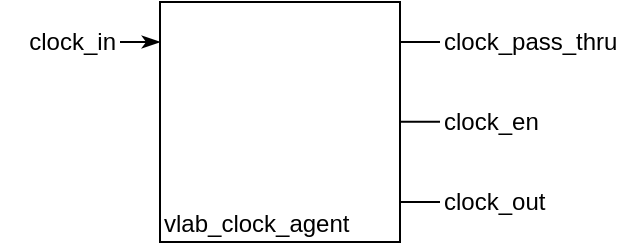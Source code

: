<mxfile version="24.2.8" type="device">
  <diagram name="Page-1" id="jbVJIX1XXU8y7hbOP8EC">
    <mxGraphModel dx="683" dy="295" grid="1" gridSize="10" guides="1" tooltips="1" connect="1" arrows="1" fold="1" page="1" pageScale="1" pageWidth="850" pageHeight="1100" math="0" shadow="0">
      <root>
        <mxCell id="0" />
        <mxCell id="1" parent="0" />
        <mxCell id="3wWM3Kf5nyHWa91ICXlx-1" value="&lt;div&gt;vlab_clock_agent&lt;/div&gt;" style="rounded=0;whiteSpace=wrap;html=1;align=left;verticalAlign=bottom;" parent="1" vertex="1">
          <mxGeometry x="360" y="120" width="120" height="120" as="geometry" />
        </mxCell>
        <mxCell id="3wWM3Kf5nyHWa91ICXlx-2" value="" style="endArrow=none;html=1;rounded=0;entryX=1.001;entryY=0.167;entryDx=0;entryDy=0;entryPerimeter=0;snapToPoint=1;" parent="1" target="3wWM3Kf5nyHWa91ICXlx-1" edge="1">
          <mxGeometry width="50" height="50" relative="1" as="geometry">
            <mxPoint x="500" y="140" as="sourcePoint" />
            <mxPoint x="450" y="240" as="targetPoint" />
          </mxGeometry>
        </mxCell>
        <mxCell id="h24HJ43EZz5RD0Rp6nOz-1" value="" style="endArrow=none;html=1;rounded=0;entryX=1.001;entryY=0.167;entryDx=0;entryDy=0;entryPerimeter=0;snapToPoint=1;" parent="1" edge="1">
          <mxGeometry width="50" height="50" relative="1" as="geometry">
            <mxPoint x="500" y="179.89" as="sourcePoint" />
            <mxPoint x="480" y="179.89" as="targetPoint" />
          </mxGeometry>
        </mxCell>
        <mxCell id="h24HJ43EZz5RD0Rp6nOz-2" value="" style="endArrow=none;html=1;rounded=0;entryX=1.001;entryY=0.167;entryDx=0;entryDy=0;entryPerimeter=0;snapToPoint=1;" parent="1" edge="1">
          <mxGeometry width="50" height="50" relative="1" as="geometry">
            <mxPoint x="500" y="220" as="sourcePoint" />
            <mxPoint x="480" y="220" as="targetPoint" />
          </mxGeometry>
        </mxCell>
        <mxCell id="h24HJ43EZz5RD0Rp6nOz-3" value="" style="endArrow=none;html=1;rounded=0;entryX=1.001;entryY=0.167;entryDx=0;entryDy=0;entryPerimeter=0;snapToPoint=1;endFill=0;startArrow=classicThin;startFill=1;" parent="1" edge="1">
          <mxGeometry width="50" height="50" relative="1" as="geometry">
            <mxPoint x="360" y="140" as="sourcePoint" />
            <mxPoint x="340" y="140" as="targetPoint" />
          </mxGeometry>
        </mxCell>
        <mxCell id="h24HJ43EZz5RD0Rp6nOz-4" value="clock_in" style="text;html=1;align=right;verticalAlign=middle;whiteSpace=wrap;rounded=0;" parent="1" vertex="1">
          <mxGeometry x="280" y="130" width="60" height="20" as="geometry" />
        </mxCell>
        <mxCell id="h24HJ43EZz5RD0Rp6nOz-5" value="clock_out" style="text;html=1;align=left;verticalAlign=middle;whiteSpace=wrap;rounded=0;" parent="1" vertex="1">
          <mxGeometry x="500" y="210" width="60" height="20" as="geometry" />
        </mxCell>
        <mxCell id="h24HJ43EZz5RD0Rp6nOz-6" value="clock_en" style="text;html=1;align=left;verticalAlign=middle;whiteSpace=wrap;rounded=0;" parent="1" vertex="1">
          <mxGeometry x="500" y="170" width="60" height="20" as="geometry" />
        </mxCell>
        <mxCell id="h24HJ43EZz5RD0Rp6nOz-7" value="clock_pass_thru" style="text;html=1;align=left;verticalAlign=middle;whiteSpace=wrap;rounded=0;" parent="1" vertex="1">
          <mxGeometry x="500" y="130" width="100" height="20" as="geometry" />
        </mxCell>
      </root>
    </mxGraphModel>
  </diagram>
</mxfile>
